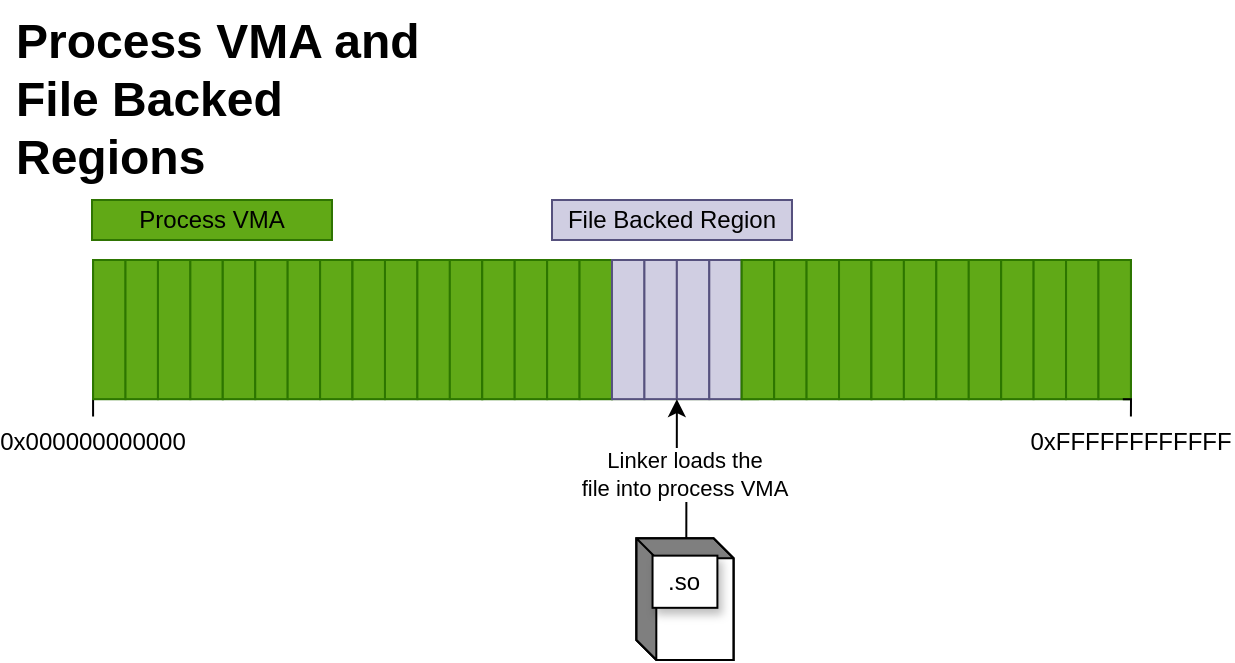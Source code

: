 <mxfile version="26.2.2">
  <diagram name="Page-1" id="qqqGbTNC3fa94FWlUtda">
    <mxGraphModel dx="1030" dy="764" grid="1" gridSize="10" guides="1" tooltips="1" connect="1" arrows="1" fold="1" page="1" pageScale="1" pageWidth="1169" pageHeight="827" math="0" shadow="0">
      <root>
        <mxCell id="0" />
        <mxCell id="1" parent="0" />
        <mxCell id="oteSzGPQdlDYIQ9Bffow-56" value="" style="group;" vertex="1" connectable="0" parent="1">
          <mxGeometry x="130" y="220" width="600" height="200" as="geometry" />
        </mxCell>
        <mxCell id="oteSzGPQdlDYIQ9Bffow-5" value="" style="group;fillColor=#60a917;strokeColor=#2D7600;fontColor=#ffffff;" vertex="1" connectable="0" parent="oteSzGPQdlDYIQ9Bffow-56">
          <mxGeometry x="40.541" width="64.865" height="69.565" as="geometry" />
        </mxCell>
        <mxCell id="oteSzGPQdlDYIQ9Bffow-42" style="edgeStyle=orthogonalEdgeStyle;rounded=0;orthogonalLoop=1;jettySize=auto;html=1;exitX=0;exitY=1;exitDx=0;exitDy=0;strokeColor=default;endArrow=none;startFill=0;" edge="1" parent="oteSzGPQdlDYIQ9Bffow-5" source="oteSzGPQdlDYIQ9Bffow-1">
          <mxGeometry relative="1" as="geometry">
            <mxPoint y="78.261" as="targetPoint" />
          </mxGeometry>
        </mxCell>
        <mxCell id="oteSzGPQdlDYIQ9Bffow-1" value="" style="rounded=0;whiteSpace=wrap;html=1;fillColor=#60a917;strokeColor=#2D7600;fontColor=#ffffff;" vertex="1" parent="oteSzGPQdlDYIQ9Bffow-5">
          <mxGeometry width="16.216" height="69.565" as="geometry" />
        </mxCell>
        <mxCell id="oteSzGPQdlDYIQ9Bffow-2" value="" style="rounded=0;whiteSpace=wrap;html=1;fillColor=#60a917;strokeColor=#2D7600;fontColor=#ffffff;" vertex="1" parent="oteSzGPQdlDYIQ9Bffow-5">
          <mxGeometry x="16.216" width="16.216" height="69.565" as="geometry" />
        </mxCell>
        <mxCell id="oteSzGPQdlDYIQ9Bffow-3" value="" style="rounded=0;whiteSpace=wrap;html=1;fillColor=#60a917;strokeColor=#2D7600;fontColor=#ffffff;" vertex="1" parent="oteSzGPQdlDYIQ9Bffow-5">
          <mxGeometry x="32.432" width="16.216" height="69.565" as="geometry" />
        </mxCell>
        <mxCell id="oteSzGPQdlDYIQ9Bffow-4" value="" style="rounded=0;whiteSpace=wrap;html=1;fillColor=#60a917;strokeColor=#2D7600;fontColor=#ffffff;" vertex="1" parent="oteSzGPQdlDYIQ9Bffow-5">
          <mxGeometry x="48.649" width="16.216" height="69.565" as="geometry" />
        </mxCell>
        <mxCell id="oteSzGPQdlDYIQ9Bffow-6" value="" style="group;fillColor=#60a917;strokeColor=#2D7600;fontColor=#ffffff;" vertex="1" connectable="0" parent="oteSzGPQdlDYIQ9Bffow-56">
          <mxGeometry x="105.405" width="64.865" height="69.565" as="geometry" />
        </mxCell>
        <mxCell id="oteSzGPQdlDYIQ9Bffow-7" value="" style="rounded=0;whiteSpace=wrap;html=1;fillColor=#60a917;strokeColor=#2D7600;fontColor=#ffffff;" vertex="1" parent="oteSzGPQdlDYIQ9Bffow-6">
          <mxGeometry width="16.216" height="69.565" as="geometry" />
        </mxCell>
        <mxCell id="oteSzGPQdlDYIQ9Bffow-8" value="" style="rounded=0;whiteSpace=wrap;html=1;fillColor=#60a917;strokeColor=#2D7600;fontColor=#ffffff;" vertex="1" parent="oteSzGPQdlDYIQ9Bffow-6">
          <mxGeometry x="16.216" width="16.216" height="69.565" as="geometry" />
        </mxCell>
        <mxCell id="oteSzGPQdlDYIQ9Bffow-9" value="" style="rounded=0;whiteSpace=wrap;html=1;fillColor=#60a917;strokeColor=#2D7600;fontColor=#ffffff;" vertex="1" parent="oteSzGPQdlDYIQ9Bffow-6">
          <mxGeometry x="32.432" width="16.216" height="69.565" as="geometry" />
        </mxCell>
        <mxCell id="oteSzGPQdlDYIQ9Bffow-10" value="" style="rounded=0;whiteSpace=wrap;html=1;fillColor=#60a917;strokeColor=#2D7600;fontColor=#ffffff;" vertex="1" parent="oteSzGPQdlDYIQ9Bffow-6">
          <mxGeometry x="48.649" width="16.216" height="69.565" as="geometry" />
        </mxCell>
        <mxCell id="oteSzGPQdlDYIQ9Bffow-11" value="" style="group;fillColor=#60a917;strokeColor=#2D7600;fontColor=#ffffff;" vertex="1" connectable="0" parent="oteSzGPQdlDYIQ9Bffow-56">
          <mxGeometry x="170.27" width="64.865" height="69.565" as="geometry" />
        </mxCell>
        <mxCell id="oteSzGPQdlDYIQ9Bffow-12" value="" style="rounded=0;whiteSpace=wrap;html=1;fillColor=#60a917;strokeColor=#2D7600;fontColor=#ffffff;" vertex="1" parent="oteSzGPQdlDYIQ9Bffow-11">
          <mxGeometry width="16.216" height="69.565" as="geometry" />
        </mxCell>
        <mxCell id="oteSzGPQdlDYIQ9Bffow-13" value="" style="rounded=0;whiteSpace=wrap;html=1;fillColor=#60a917;strokeColor=#2D7600;fontColor=#ffffff;" vertex="1" parent="oteSzGPQdlDYIQ9Bffow-11">
          <mxGeometry x="16.216" width="16.216" height="69.565" as="geometry" />
        </mxCell>
        <mxCell id="oteSzGPQdlDYIQ9Bffow-14" value="" style="rounded=0;whiteSpace=wrap;html=1;fillColor=#60a917;strokeColor=#2D7600;fontColor=#ffffff;" vertex="1" parent="oteSzGPQdlDYIQ9Bffow-11">
          <mxGeometry x="32.432" width="16.216" height="69.565" as="geometry" />
        </mxCell>
        <mxCell id="oteSzGPQdlDYIQ9Bffow-15" value="" style="rounded=0;whiteSpace=wrap;html=1;fillColor=#60a917;strokeColor=#2D7600;fontColor=#ffffff;" vertex="1" parent="oteSzGPQdlDYIQ9Bffow-11">
          <mxGeometry x="48.649" width="16.216" height="69.565" as="geometry" />
        </mxCell>
        <mxCell id="oteSzGPQdlDYIQ9Bffow-16" value="" style="group;fillColor=#60a917;strokeColor=#2D7600;fontColor=#ffffff;" vertex="1" connectable="0" parent="oteSzGPQdlDYIQ9Bffow-56">
          <mxGeometry x="235.135" width="64.865" height="69.565" as="geometry" />
        </mxCell>
        <mxCell id="oteSzGPQdlDYIQ9Bffow-17" value="" style="rounded=0;whiteSpace=wrap;html=1;fillColor=#60a917;strokeColor=#2D7600;fontColor=#ffffff;" vertex="1" parent="oteSzGPQdlDYIQ9Bffow-16">
          <mxGeometry width="16.216" height="69.565" as="geometry" />
        </mxCell>
        <mxCell id="oteSzGPQdlDYIQ9Bffow-18" value="" style="rounded=0;whiteSpace=wrap;html=1;fillColor=#60a917;strokeColor=#2D7600;fontColor=#ffffff;" vertex="1" parent="oteSzGPQdlDYIQ9Bffow-16">
          <mxGeometry x="16.216" width="16.216" height="69.565" as="geometry" />
        </mxCell>
        <mxCell id="oteSzGPQdlDYIQ9Bffow-19" value="" style="rounded=0;whiteSpace=wrap;html=1;fillColor=#60a917;strokeColor=#2D7600;fontColor=#ffffff;" vertex="1" parent="oteSzGPQdlDYIQ9Bffow-16">
          <mxGeometry x="32.432" width="16.216" height="69.565" as="geometry" />
        </mxCell>
        <mxCell id="oteSzGPQdlDYIQ9Bffow-20" value="" style="rounded=0;whiteSpace=wrap;html=1;fillColor=#60a917;strokeColor=#2D7600;fontColor=#ffffff;" vertex="1" parent="oteSzGPQdlDYIQ9Bffow-16">
          <mxGeometry x="48.649" width="16.216" height="69.565" as="geometry" />
        </mxCell>
        <mxCell id="oteSzGPQdlDYIQ9Bffow-21" value="" style="group;fillColor=#60a917;strokeColor=#2D7600;fontColor=#ffffff;" vertex="1" connectable="0" parent="oteSzGPQdlDYIQ9Bffow-56">
          <mxGeometry x="300" width="72.973" height="69.565" as="geometry" />
        </mxCell>
        <mxCell id="oteSzGPQdlDYIQ9Bffow-22" value="" style="rounded=0;whiteSpace=wrap;html=1;fillColor=#d0cee2;strokeColor=#56517e;" vertex="1" parent="oteSzGPQdlDYIQ9Bffow-21">
          <mxGeometry width="16.216" height="69.565" as="geometry" />
        </mxCell>
        <mxCell id="oteSzGPQdlDYIQ9Bffow-23" value="" style="rounded=0;whiteSpace=wrap;html=1;fillColor=#d0cee2;strokeColor=#56517e;" vertex="1" parent="oteSzGPQdlDYIQ9Bffow-21">
          <mxGeometry x="16.216" width="16.216" height="69.565" as="geometry" />
        </mxCell>
        <mxCell id="oteSzGPQdlDYIQ9Bffow-24" value="" style="rounded=0;whiteSpace=wrap;html=1;fillColor=#d0cee2;strokeColor=#56517e;" vertex="1" parent="oteSzGPQdlDYIQ9Bffow-21">
          <mxGeometry x="32.432" width="16.216" height="69.565" as="geometry" />
        </mxCell>
        <mxCell id="oteSzGPQdlDYIQ9Bffow-25" value="" style="rounded=0;whiteSpace=wrap;html=1;fillColor=#d0cee2;strokeColor=#56517e;" vertex="1" parent="oteSzGPQdlDYIQ9Bffow-21">
          <mxGeometry x="48.649" width="16.216" height="69.565" as="geometry" />
        </mxCell>
        <mxCell id="oteSzGPQdlDYIQ9Bffow-26" value="" style="group;fillColor=#60a917;strokeColor=#2D7600;fontColor=#ffffff;" vertex="1" connectable="0" parent="oteSzGPQdlDYIQ9Bffow-56">
          <mxGeometry x="364.865" width="64.865" height="69.565" as="geometry" />
        </mxCell>
        <mxCell id="oteSzGPQdlDYIQ9Bffow-27" value="" style="rounded=0;whiteSpace=wrap;html=1;fillColor=#60a917;strokeColor=#2D7600;fontColor=#ffffff;" vertex="1" parent="oteSzGPQdlDYIQ9Bffow-26">
          <mxGeometry width="16.216" height="69.565" as="geometry" />
        </mxCell>
        <mxCell id="oteSzGPQdlDYIQ9Bffow-28" value="" style="rounded=0;whiteSpace=wrap;html=1;fillColor=#60a917;strokeColor=#2D7600;fontColor=#ffffff;" vertex="1" parent="oteSzGPQdlDYIQ9Bffow-26">
          <mxGeometry x="16.216" width="16.216" height="69.565" as="geometry" />
        </mxCell>
        <mxCell id="oteSzGPQdlDYIQ9Bffow-29" value="" style="rounded=0;whiteSpace=wrap;html=1;fillColor=#60a917;strokeColor=#2D7600;fontColor=#ffffff;" vertex="1" parent="oteSzGPQdlDYIQ9Bffow-26">
          <mxGeometry x="32.432" width="16.216" height="69.565" as="geometry" />
        </mxCell>
        <mxCell id="oteSzGPQdlDYIQ9Bffow-30" value="" style="rounded=0;whiteSpace=wrap;html=1;fillColor=#60a917;strokeColor=#2D7600;fontColor=#ffffff;" vertex="1" parent="oteSzGPQdlDYIQ9Bffow-26">
          <mxGeometry x="48.649" width="16.216" height="69.565" as="geometry" />
        </mxCell>
        <mxCell id="oteSzGPQdlDYIQ9Bffow-31" value="" style="group;fillColor=#60a917;strokeColor=#2D7600;fontColor=#ffffff;" vertex="1" connectable="0" parent="oteSzGPQdlDYIQ9Bffow-56">
          <mxGeometry x="429.73" width="64.865" height="69.565" as="geometry" />
        </mxCell>
        <mxCell id="oteSzGPQdlDYIQ9Bffow-32" value="" style="rounded=0;whiteSpace=wrap;html=1;fillColor=#60a917;strokeColor=#2D7600;fontColor=#ffffff;" vertex="1" parent="oteSzGPQdlDYIQ9Bffow-31">
          <mxGeometry width="16.216" height="69.565" as="geometry" />
        </mxCell>
        <mxCell id="oteSzGPQdlDYIQ9Bffow-33" value="" style="rounded=0;whiteSpace=wrap;html=1;fillColor=#60a917;strokeColor=#2D7600;fontColor=#ffffff;" vertex="1" parent="oteSzGPQdlDYIQ9Bffow-31">
          <mxGeometry x="16.216" width="16.216" height="69.565" as="geometry" />
        </mxCell>
        <mxCell id="oteSzGPQdlDYIQ9Bffow-34" value="" style="rounded=0;whiteSpace=wrap;html=1;fillColor=#60a917;strokeColor=#2D7600;fontColor=#ffffff;" vertex="1" parent="oteSzGPQdlDYIQ9Bffow-31">
          <mxGeometry x="32.432" width="16.216" height="69.565" as="geometry" />
        </mxCell>
        <mxCell id="oteSzGPQdlDYIQ9Bffow-35" value="" style="rounded=0;whiteSpace=wrap;html=1;fillColor=#60a917;strokeColor=#2D7600;fontColor=#ffffff;" vertex="1" parent="oteSzGPQdlDYIQ9Bffow-31">
          <mxGeometry x="48.649" width="16.216" height="69.565" as="geometry" />
        </mxCell>
        <mxCell id="oteSzGPQdlDYIQ9Bffow-36" value="" style="group;fillColor=#60a917;strokeColor=#2D7600;fontColor=#ffffff;" vertex="1" connectable="0" parent="oteSzGPQdlDYIQ9Bffow-56">
          <mxGeometry x="494.595" width="64.865" height="69.565" as="geometry" />
        </mxCell>
        <mxCell id="oteSzGPQdlDYIQ9Bffow-37" value="" style="rounded=0;whiteSpace=wrap;html=1;fillColor=#60a917;strokeColor=#2D7600;fontColor=#ffffff;" vertex="1" parent="oteSzGPQdlDYIQ9Bffow-36">
          <mxGeometry width="16.216" height="69.565" as="geometry" />
        </mxCell>
        <mxCell id="oteSzGPQdlDYIQ9Bffow-38" value="" style="rounded=0;whiteSpace=wrap;html=1;fillColor=#60a917;strokeColor=#2D7600;fontColor=#ffffff;" vertex="1" parent="oteSzGPQdlDYIQ9Bffow-36">
          <mxGeometry x="16.216" width="16.216" height="69.565" as="geometry" />
        </mxCell>
        <mxCell id="oteSzGPQdlDYIQ9Bffow-39" value="" style="rounded=0;whiteSpace=wrap;html=1;fillColor=#60a917;strokeColor=#2D7600;fontColor=#ffffff;" vertex="1" parent="oteSzGPQdlDYIQ9Bffow-36">
          <mxGeometry x="32.432" width="16.216" height="69.565" as="geometry" />
        </mxCell>
        <mxCell id="oteSzGPQdlDYIQ9Bffow-40" value="" style="rounded=0;whiteSpace=wrap;html=1;fillColor=#60a917;strokeColor=#2D7600;fontColor=#ffffff;" vertex="1" parent="oteSzGPQdlDYIQ9Bffow-36">
          <mxGeometry x="48.649" width="16.216" height="69.565" as="geometry" />
        </mxCell>
        <mxCell id="oteSzGPQdlDYIQ9Bffow-41" value="0x000000000000" style="text;html=1;align=center;verticalAlign=middle;whiteSpace=wrap;rounded=0;" vertex="1" parent="oteSzGPQdlDYIQ9Bffow-56">
          <mxGeometry y="78.261" width="81.081" height="26.087" as="geometry" />
        </mxCell>
        <mxCell id="oteSzGPQdlDYIQ9Bffow-44" value="0xFFFFFFFFFFFF" style="text;html=1;align=center;verticalAlign=middle;whiteSpace=wrap;rounded=0;" vertex="1" parent="oteSzGPQdlDYIQ9Bffow-56">
          <mxGeometry x="518.919" y="78.261" width="81.081" height="26.087" as="geometry" />
        </mxCell>
        <mxCell id="oteSzGPQdlDYIQ9Bffow-53" value="" style="group;" vertex="1" connectable="0" parent="oteSzGPQdlDYIQ9Bffow-56">
          <mxGeometry x="312.162" y="139.13" width="48.649" height="60.87" as="geometry" />
        </mxCell>
        <mxCell id="oteSzGPQdlDYIQ9Bffow-48" value="" style="html=1;dashed=0;whiteSpace=wrap;shape=mxgraph.dfd.externalEntity;container=0;" vertex="1" parent="oteSzGPQdlDYIQ9Bffow-53">
          <mxGeometry width="48.649" height="60.87" as="geometry" />
        </mxCell>
        <mxCell id="oteSzGPQdlDYIQ9Bffow-52" value=".so" style="html=1;dashed=0;whiteSpace=wrap;shadow=1;" vertex="1" parent="oteSzGPQdlDYIQ9Bffow-53">
          <mxGeometry x="8.108" y="8.696" width="32.432" height="26.087" as="geometry" />
        </mxCell>
        <mxCell id="oteSzGPQdlDYIQ9Bffow-54" style="edgeStyle=orthogonalEdgeStyle;rounded=0;orthogonalLoop=1;jettySize=auto;html=1;exitX=0;exitY=0;exitDx=25;exitDy=0;exitPerimeter=0;entryX=0;entryY=1;entryDx=0;entryDy=0;" edge="1" parent="oteSzGPQdlDYIQ9Bffow-56" source="oteSzGPQdlDYIQ9Bffow-48" target="oteSzGPQdlDYIQ9Bffow-24">
          <mxGeometry relative="1" as="geometry" />
        </mxCell>
        <mxCell id="oteSzGPQdlDYIQ9Bffow-55" value="Linker loads the&lt;div&gt;file into process VMA&lt;/div&gt;" style="edgeLabel;html=1;align=center;verticalAlign=middle;resizable=0;points=[];" vertex="1" connectable="0" parent="oteSzGPQdlDYIQ9Bffow-54">
          <mxGeometry x="-0.14" y="1" relative="1" as="geometry">
            <mxPoint as="offset" />
          </mxGeometry>
        </mxCell>
        <mxCell id="oteSzGPQdlDYIQ9Bffow-57" style="edgeStyle=orthogonalEdgeStyle;rounded=0;orthogonalLoop=1;jettySize=auto;html=1;exitX=0.75;exitY=1;exitDx=0;exitDy=0;entryX=0.5;entryY=0;entryDx=0;entryDy=0;endArrow=none;startFill=0;" edge="1" parent="oteSzGPQdlDYIQ9Bffow-56" source="oteSzGPQdlDYIQ9Bffow-40" target="oteSzGPQdlDYIQ9Bffow-44">
          <mxGeometry relative="1" as="geometry" />
        </mxCell>
        <mxCell id="oteSzGPQdlDYIQ9Bffow-59" value="File Backed Region" style="rounded=0;whiteSpace=wrap;html=1;fillColor=#d0cee2;strokeColor=#56517e;" vertex="1" parent="1">
          <mxGeometry x="400" y="190" width="120" height="20" as="geometry" />
        </mxCell>
        <mxCell id="oteSzGPQdlDYIQ9Bffow-60" value="Process VMA" style="rounded=0;whiteSpace=wrap;html=1;fillColor=light-dark(#61a916, #1f2f1e);strokeColor=light-dark(#2f7402, #446e2c);" vertex="1" parent="1">
          <mxGeometry x="170" y="190" width="120" height="20" as="geometry" />
        </mxCell>
        <mxCell id="oteSzGPQdlDYIQ9Bffow-61" value="&lt;h1 style=&quot;margin-top: 0px;&quot;&gt;Process VMA and File Backed Regions&lt;/h1&gt;" style="text;html=1;whiteSpace=wrap;overflow=hidden;rounded=0;" vertex="1" parent="1">
          <mxGeometry x="130" y="90" width="210" height="120" as="geometry" />
        </mxCell>
      </root>
    </mxGraphModel>
  </diagram>
</mxfile>
